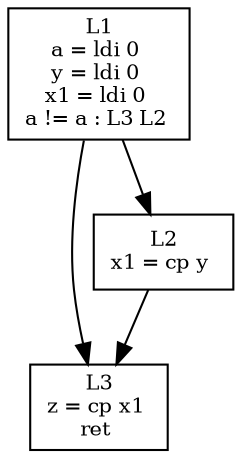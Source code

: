 digraph CFG {
L1 [shape=box,fontsize=10,label="L1\na = ldi 0 \ny = ldi 0 \nx1 = ldi 0 \na != a : L3 L2 \n"];
L1 -> L3;
L1 -> L2;
L2 [shape=box,fontsize=10,label="L2\nx1 = cp y \n"];
L2 -> L3;
L3 [shape=box,fontsize=10,label="L3\nz = cp x1 \nret \n"];
 }